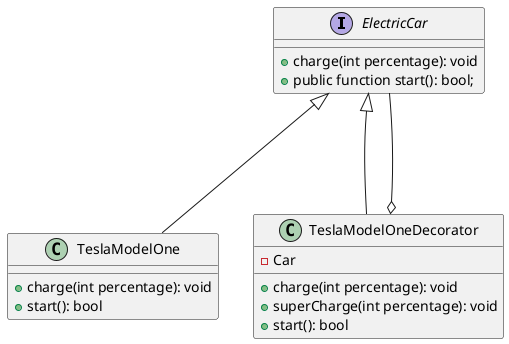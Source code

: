 @startuml

interface ElectricCar {
	
	+ charge(int percentage): void
	+ public function start(): bool;
}

class TeslaModelOne {

	+ charge(int percentage): void
	+ start(): bool
}

class TeslaModelOneDecorator {
	- Car

	+ charge(int percentage): void
	+ superCharge(int percentage): void
	+ start(): bool
}

TeslaModelOneDecorator o--- ElectricCar
ElectricCar <|--- TeslaModelOne
ElectricCar <|--- TeslaModelOneDecorator



@enduml